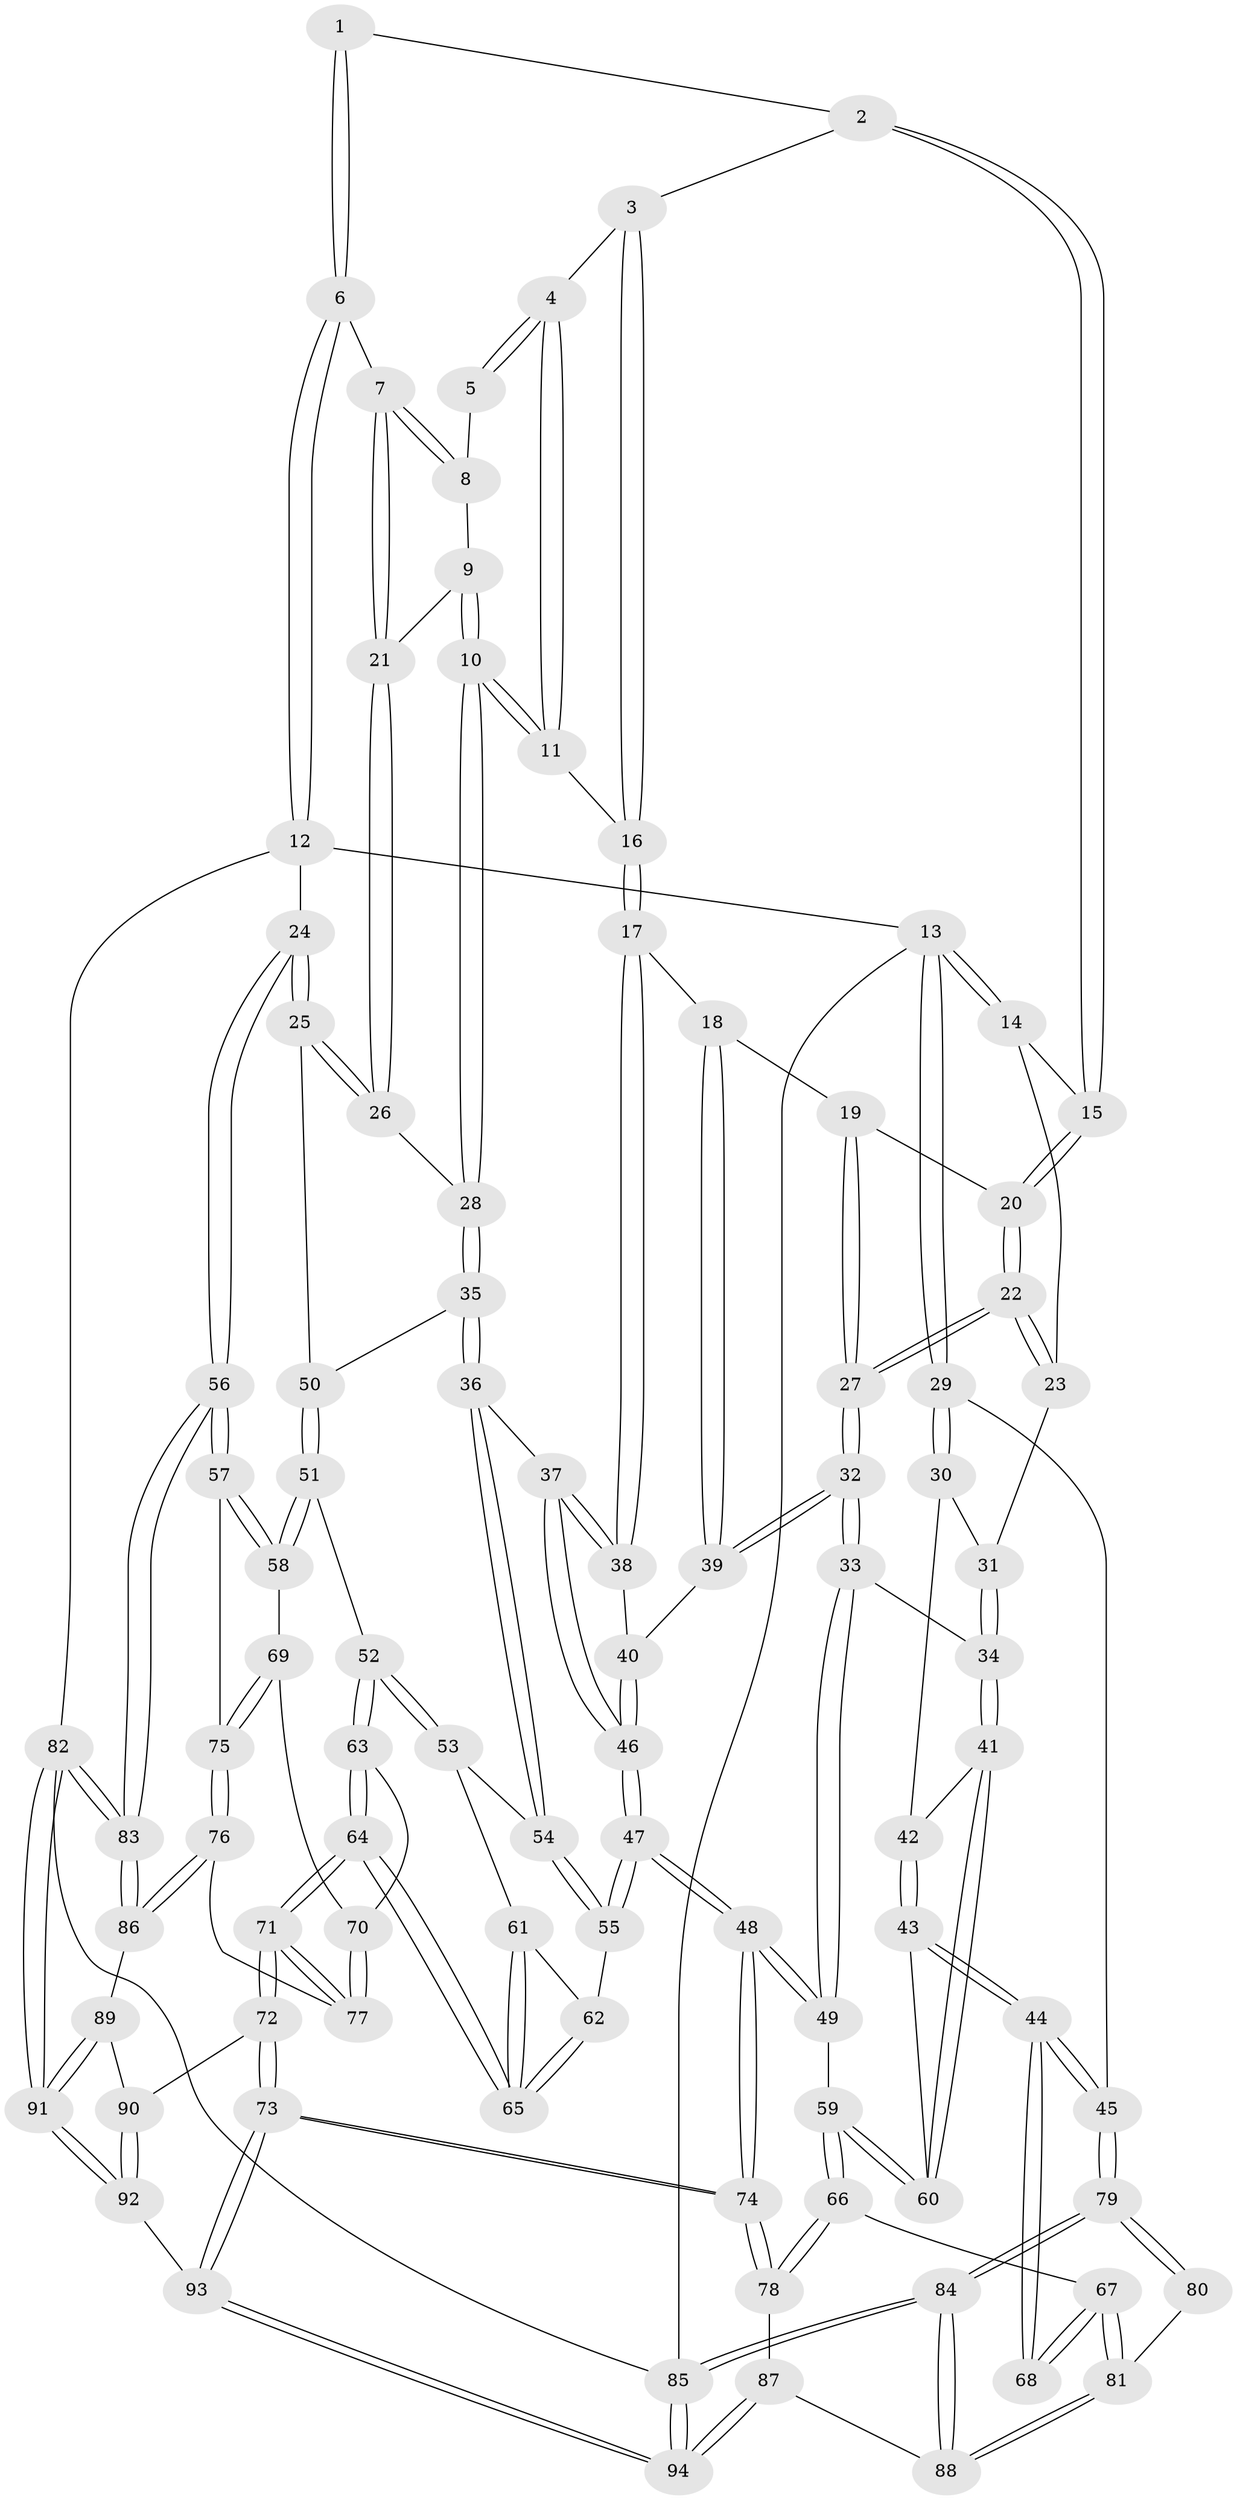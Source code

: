 // Generated by graph-tools (version 1.1) at 2025/50/03/09/25 03:50:59]
// undirected, 94 vertices, 232 edges
graph export_dot {
graph [start="1"]
  node [color=gray90,style=filled];
  1 [pos="+0.897331820127705+0"];
  2 [pos="+0.550851656743578+0"];
  3 [pos="+0.5706368575928608+0"];
  4 [pos="+0.6986601253079305+0.10899632019103432"];
  5 [pos="+0.8086827534987663+0.04982782207034786"];
  6 [pos="+1+0"];
  7 [pos="+0.9308423552544495+0.06793162176091486"];
  8 [pos="+0.822835037038532+0.06626809068070658"];
  9 [pos="+0.8308482332736727+0.10289471959058519"];
  10 [pos="+0.7260950415493239+0.18307866907942824"];
  11 [pos="+0.7023763914081219+0.14715237515518068"];
  12 [pos="+1+0"];
  13 [pos="+0+0"];
  14 [pos="+0.25124278915379405+0"];
  15 [pos="+0.40403650890443604+0"];
  16 [pos="+0.5625090020454373+0.1750126717939837"];
  17 [pos="+0.5392146767917131+0.19308319445539437"];
  18 [pos="+0.506024426031632+0.18430374434506394"];
  19 [pos="+0.47486821997955286+0.15446594307395253"];
  20 [pos="+0.4052112635116102+0"];
  21 [pos="+0.9162298337663578+0.14150029214849702"];
  22 [pos="+0.3190511683695385+0.19463171175316607"];
  23 [pos="+0.14607274077063945+0.11764326401036153"];
  24 [pos="+1+0.3294146252621639"];
  25 [pos="+1+0.2653755680855925"];
  26 [pos="+0.9246628155524844+0.2080523742993465"];
  27 [pos="+0.3349126010202877+0.24911591864473784"];
  28 [pos="+0.7518220991545841+0.24814002615856667"];
  29 [pos="+0+0.16514477310406528"];
  30 [pos="+0.09805596254278816+0.16219870949419926"];
  31 [pos="+0.14258846945867576+0.12178374657933433"];
  32 [pos="+0.33556860542982336+0.298632395868269"];
  33 [pos="+0.3215601576346088+0.3195665094492122"];
  34 [pos="+0.29232008722606817+0.3318799494424768"];
  35 [pos="+0.7489303613585092+0.2557422882726998"];
  36 [pos="+0.737907729336826+0.2771654994620273"];
  37 [pos="+0.5923950329717096+0.30527107901998823"];
  38 [pos="+0.5665900724382915+0.27266346982263145"];
  39 [pos="+0.4251013410858329+0.29059158253744777"];
  40 [pos="+0.4325951821189138+0.2938711408419071"];
  41 [pos="+0.27946996787422596+0.3395045845360124"];
  42 [pos="+0.11527544753693783+0.23913956613089832"];
  43 [pos="+0.05784482079983432+0.4013092207501897"];
  44 [pos="+0.023609462553569566+0.42612354195625923"];
  45 [pos="+0+0.4233235554074862"];
  46 [pos="+0.5454576426824141+0.4008041364279997"];
  47 [pos="+0.5421843282242934+0.44474220765781913"];
  48 [pos="+0.4769412691198155+0.49064407863459447"];
  49 [pos="+0.4301725276107855+0.4590570825668877"];
  50 [pos="+0.8916733627931199+0.346430483694909"];
  51 [pos="+0.8353978883524993+0.4394225224951243"];
  52 [pos="+0.7829397659464542+0.41990272631056763"];
  53 [pos="+0.7724317286327873+0.411633954388256"];
  54 [pos="+0.754441595211618+0.3781473226770535"];
  55 [pos="+0.5499328162744713+0.44720801042262853"];
  56 [pos="+1+0.47127046670769807"];
  57 [pos="+1+0.4891450596593725"];
  58 [pos="+0.8600287929649723+0.4592274174808183"];
  59 [pos="+0.25339702154332266+0.5076651770072499"];
  60 [pos="+0.24729497897300728+0.381500692067213"];
  61 [pos="+0.6971360187326746+0.4772419727127798"];
  62 [pos="+0.5937749266966063+0.47789939375091844"];
  63 [pos="+0.7377864182079277+0.5933896916370487"];
  64 [pos="+0.7007705922992252+0.6582413611557847"];
  65 [pos="+0.6974310786332182+0.6488752023623029"];
  66 [pos="+0.23473996436039582+0.5733242682957913"];
  67 [pos="+0.1953255874935995+0.5698866971219161"];
  68 [pos="+0.10937563712147236+0.5308610181086859"];
  69 [pos="+0.8478666651953832+0.5026282906194579"];
  70 [pos="+0.8364884234664586+0.5179725402380436"];
  71 [pos="+0.7003679908041696+0.7000584305648729"];
  72 [pos="+0.6721727156264672+0.7471706240714963"];
  73 [pos="+0.45133017952303905+0.7766634347219652"];
  74 [pos="+0.4251739609373182+0.7583743063509412"];
  75 [pos="+0.8810318921005191+0.6218254908016188"];
  76 [pos="+0.8612696942678123+0.6490407936459184"];
  77 [pos="+0.8125369094886332+0.6594433956487388"];
  78 [pos="+0.37931189273831706+0.7530412222521765"];
  79 [pos="+0+0.8147583332068287"];
  80 [pos="+0.08963120614912146+0.5604456894570652"];
  81 [pos="+0.03679070378051316+0.7412891776258977"];
  82 [pos="+1+1"];
  83 [pos="+1+0.7294575610314404"];
  84 [pos="+0+0.9547897384018383"];
  85 [pos="+0+1"];
  86 [pos="+1+0.774428439501538"];
  87 [pos="+0.34239702022977775+0.770124654973256"];
  88 [pos="+0+0.8029740316106737"];
  89 [pos="+0.8904910584874016+0.8550850581376227"];
  90 [pos="+0.7460582442470167+0.8277014338136365"];
  91 [pos="+1+1"];
  92 [pos="+0.7207089723393325+1"];
  93 [pos="+0.48119298646141045+1"];
  94 [pos="+0+1"];
  1 -- 2;
  1 -- 6;
  1 -- 6;
  2 -- 3;
  2 -- 15;
  2 -- 15;
  3 -- 4;
  3 -- 16;
  3 -- 16;
  4 -- 5;
  4 -- 5;
  4 -- 11;
  4 -- 11;
  5 -- 8;
  6 -- 7;
  6 -- 12;
  6 -- 12;
  7 -- 8;
  7 -- 8;
  7 -- 21;
  7 -- 21;
  8 -- 9;
  9 -- 10;
  9 -- 10;
  9 -- 21;
  10 -- 11;
  10 -- 11;
  10 -- 28;
  10 -- 28;
  11 -- 16;
  12 -- 13;
  12 -- 24;
  12 -- 82;
  13 -- 14;
  13 -- 14;
  13 -- 29;
  13 -- 29;
  13 -- 85;
  14 -- 15;
  14 -- 23;
  15 -- 20;
  15 -- 20;
  16 -- 17;
  16 -- 17;
  17 -- 18;
  17 -- 38;
  17 -- 38;
  18 -- 19;
  18 -- 39;
  18 -- 39;
  19 -- 20;
  19 -- 27;
  19 -- 27;
  20 -- 22;
  20 -- 22;
  21 -- 26;
  21 -- 26;
  22 -- 23;
  22 -- 23;
  22 -- 27;
  22 -- 27;
  23 -- 31;
  24 -- 25;
  24 -- 25;
  24 -- 56;
  24 -- 56;
  25 -- 26;
  25 -- 26;
  25 -- 50;
  26 -- 28;
  27 -- 32;
  27 -- 32;
  28 -- 35;
  28 -- 35;
  29 -- 30;
  29 -- 30;
  29 -- 45;
  30 -- 31;
  30 -- 42;
  31 -- 34;
  31 -- 34;
  32 -- 33;
  32 -- 33;
  32 -- 39;
  32 -- 39;
  33 -- 34;
  33 -- 49;
  33 -- 49;
  34 -- 41;
  34 -- 41;
  35 -- 36;
  35 -- 36;
  35 -- 50;
  36 -- 37;
  36 -- 54;
  36 -- 54;
  37 -- 38;
  37 -- 38;
  37 -- 46;
  37 -- 46;
  38 -- 40;
  39 -- 40;
  40 -- 46;
  40 -- 46;
  41 -- 42;
  41 -- 60;
  41 -- 60;
  42 -- 43;
  42 -- 43;
  43 -- 44;
  43 -- 44;
  43 -- 60;
  44 -- 45;
  44 -- 45;
  44 -- 68;
  44 -- 68;
  45 -- 79;
  45 -- 79;
  46 -- 47;
  46 -- 47;
  47 -- 48;
  47 -- 48;
  47 -- 55;
  47 -- 55;
  48 -- 49;
  48 -- 49;
  48 -- 74;
  48 -- 74;
  49 -- 59;
  50 -- 51;
  50 -- 51;
  51 -- 52;
  51 -- 58;
  51 -- 58;
  52 -- 53;
  52 -- 53;
  52 -- 63;
  52 -- 63;
  53 -- 54;
  53 -- 61;
  54 -- 55;
  54 -- 55;
  55 -- 62;
  56 -- 57;
  56 -- 57;
  56 -- 83;
  56 -- 83;
  57 -- 58;
  57 -- 58;
  57 -- 75;
  58 -- 69;
  59 -- 60;
  59 -- 60;
  59 -- 66;
  59 -- 66;
  61 -- 62;
  61 -- 65;
  61 -- 65;
  62 -- 65;
  62 -- 65;
  63 -- 64;
  63 -- 64;
  63 -- 70;
  64 -- 65;
  64 -- 65;
  64 -- 71;
  64 -- 71;
  66 -- 67;
  66 -- 78;
  66 -- 78;
  67 -- 68;
  67 -- 68;
  67 -- 81;
  67 -- 81;
  69 -- 70;
  69 -- 75;
  69 -- 75;
  70 -- 77;
  70 -- 77;
  71 -- 72;
  71 -- 72;
  71 -- 77;
  71 -- 77;
  72 -- 73;
  72 -- 73;
  72 -- 90;
  73 -- 74;
  73 -- 74;
  73 -- 93;
  73 -- 93;
  74 -- 78;
  74 -- 78;
  75 -- 76;
  75 -- 76;
  76 -- 77;
  76 -- 86;
  76 -- 86;
  78 -- 87;
  79 -- 80;
  79 -- 80;
  79 -- 84;
  79 -- 84;
  80 -- 81;
  81 -- 88;
  81 -- 88;
  82 -- 83;
  82 -- 83;
  82 -- 91;
  82 -- 91;
  82 -- 85;
  83 -- 86;
  83 -- 86;
  84 -- 85;
  84 -- 85;
  84 -- 88;
  84 -- 88;
  85 -- 94;
  85 -- 94;
  86 -- 89;
  87 -- 88;
  87 -- 94;
  87 -- 94;
  89 -- 90;
  89 -- 91;
  89 -- 91;
  90 -- 92;
  90 -- 92;
  91 -- 92;
  91 -- 92;
  92 -- 93;
  93 -- 94;
  93 -- 94;
}
